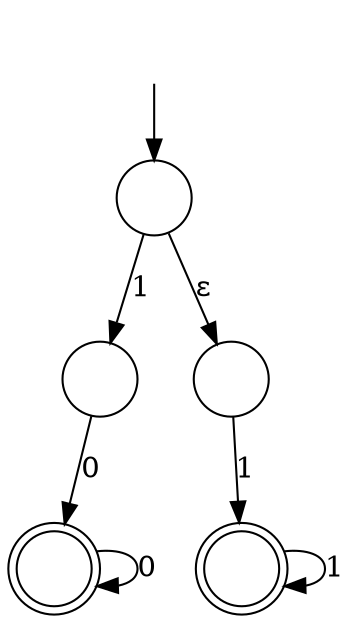 digraph dfa {
	""    [shape=none]
	start [shape=circle, label=""]
	"1A"  [shape=circle, label=""]
	eps   [shape=circle, label=""]
	"1B"  [shape=doublecircle, label=""]
	0     [shape=doublecircle, label=""]

	"" -> start

	start -> "1A" [label="1"]
	"1A" -> 0     [label="0"]
	0 -> 0        [label="0"]

	start -> eps  [label="ε"]
	eps -> "1B"   [label="1"]
	"1B" -> "1B"  [label="1"]
}
